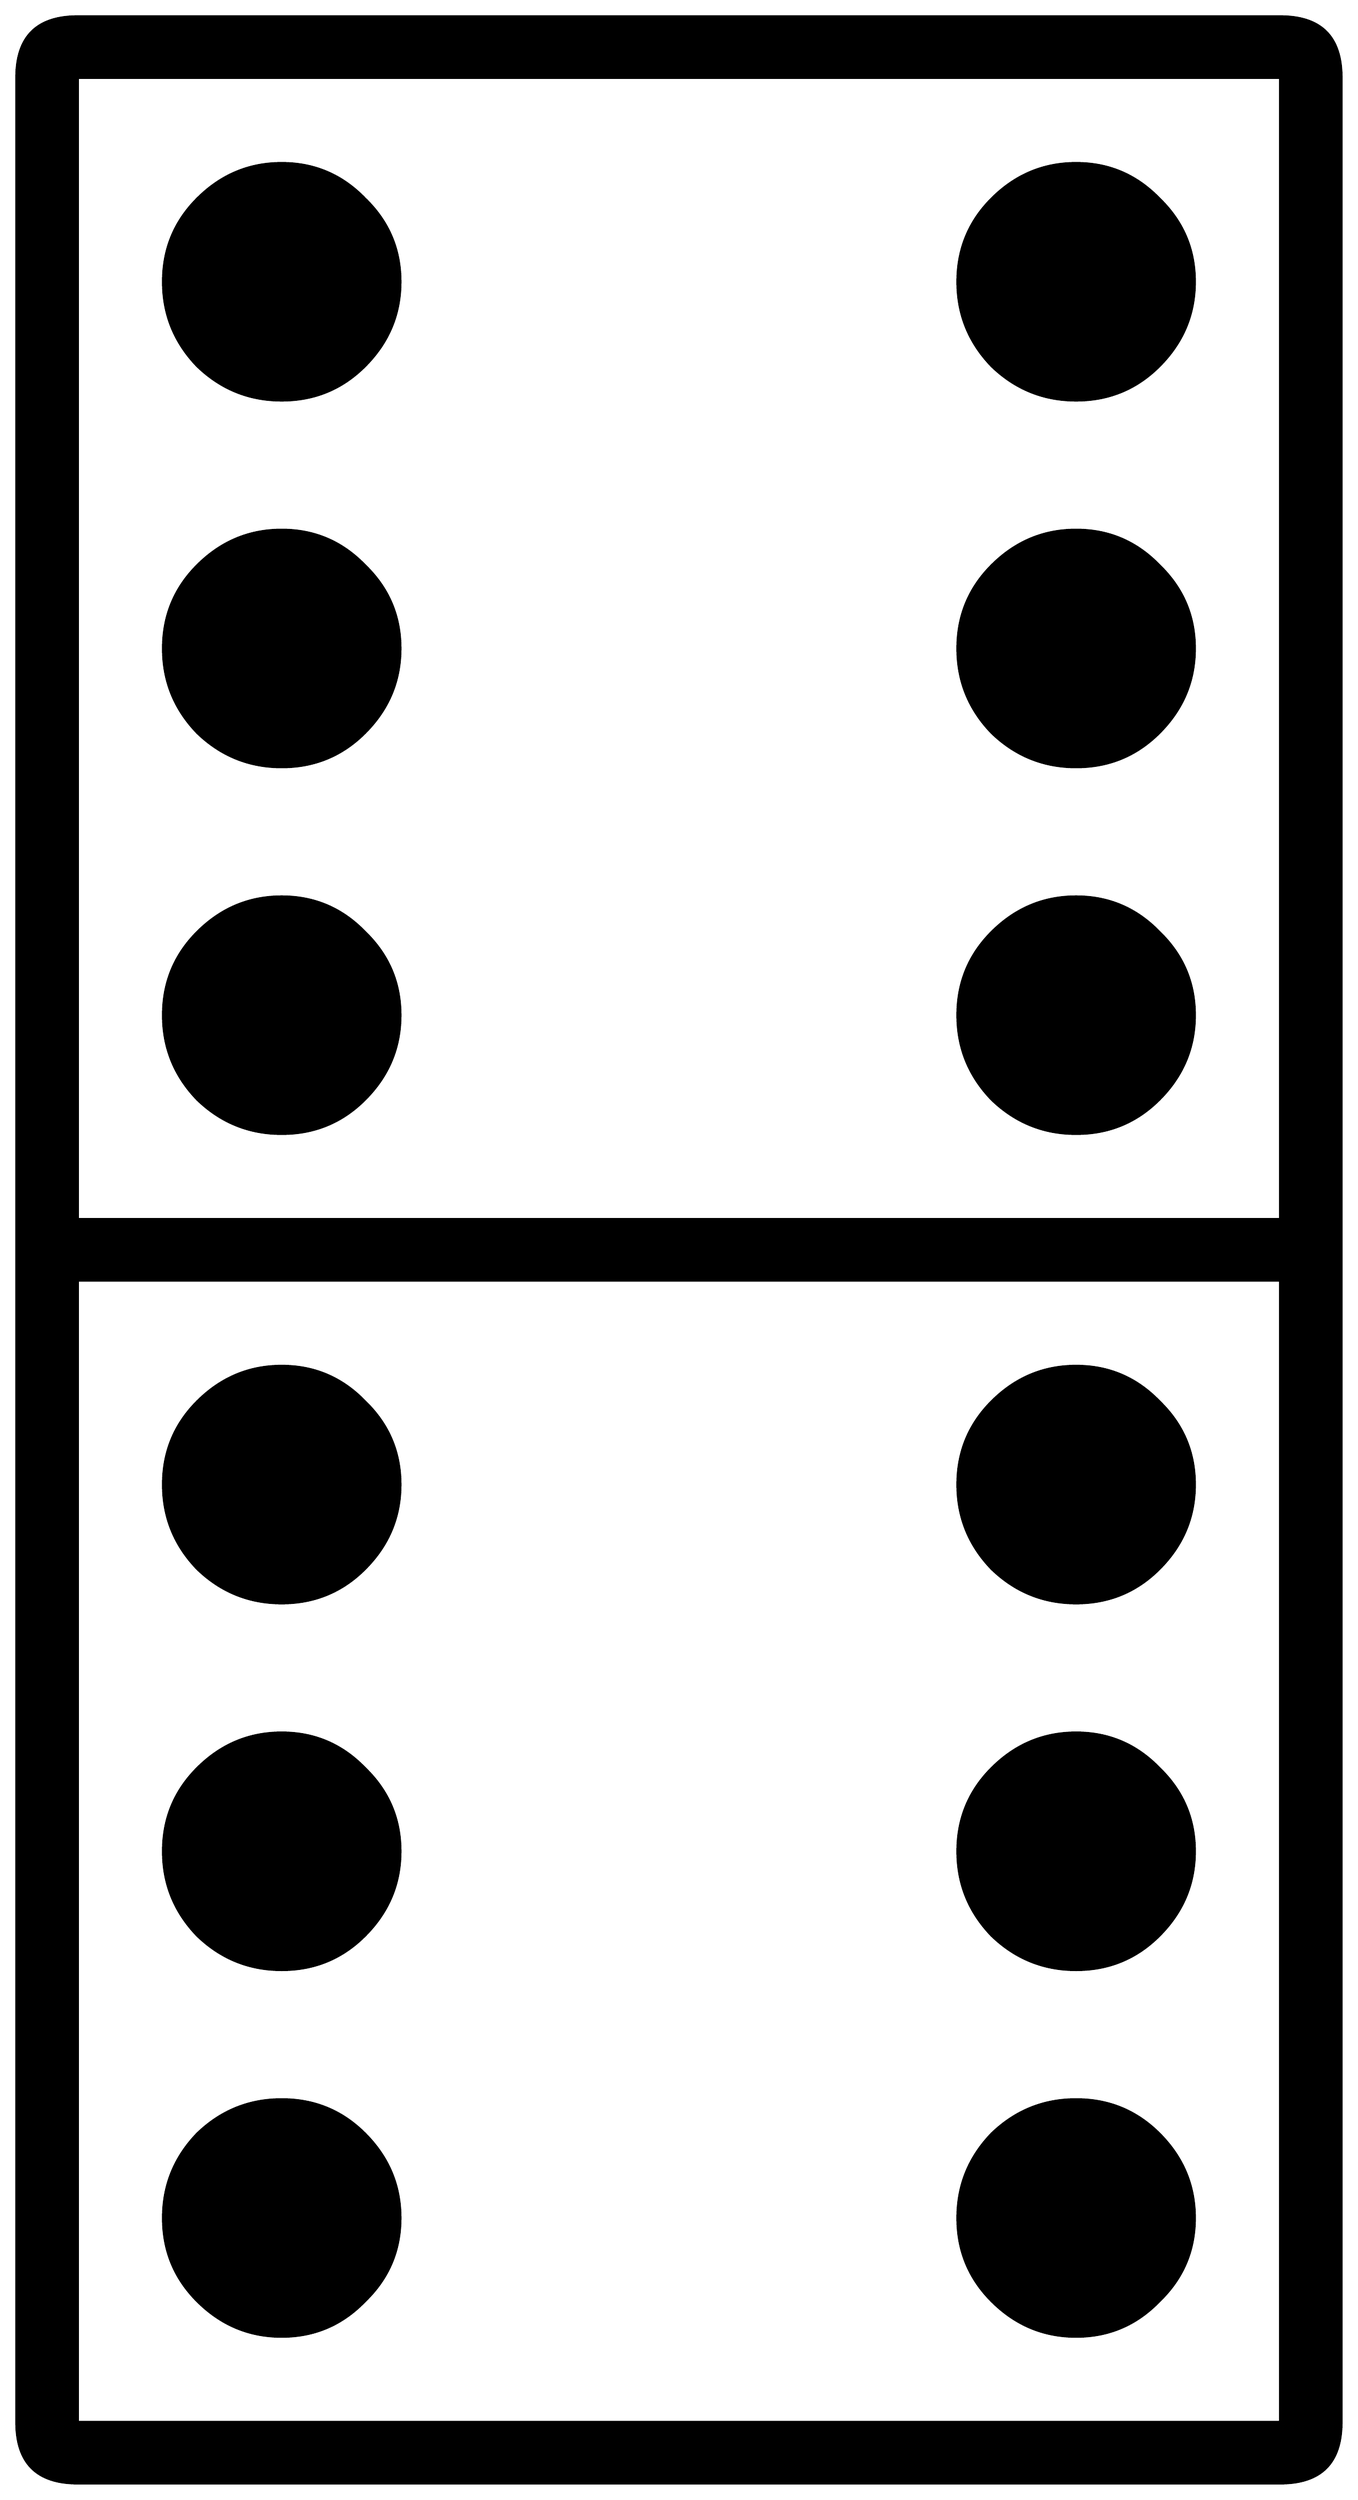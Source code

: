 


\begin{tikzpicture}[y=0.80pt, x=0.80pt, yscale=-1.0, xscale=1.0, inner sep=0pt, outer sep=0pt]
\begin{scope}[shift={(100.0,1706.0)},nonzero rule]
  \path[draw=.,fill=.,line width=1.600pt] (1099.0,377.0) .. controls
    (1099.0,410.333) and (1082.333,427.0) .. (1049.0,427.0) --
    (65.0,427.0) .. controls (31.667,427.0) and (15.0,410.333) ..
    (15.0,377.0) -- (15.0,-1541.0) .. controls (15.0,-1574.333)
    and (31.667,-1591.0) .. (65.0,-1591.0) -- (1049.0,-1591.0) ..
    controls (1082.333,-1591.0) and (1099.0,-1574.333) ..
    (1099.0,-1541.0) -- (1099.0,377.0) -- cycle(1049.0,-607.0)
    -- (1049.0,-1541.0) -- (65.0,-1541.0) -- (65.0,-607.0) --
    (1049.0,-607.0) -- cycle(1049.0,377.0) -- (1049.0,-557.0) --
    (65.0,-557.0) -- (65.0,377.0) -- (1049.0,377.0) --
    cycle(979.0,-1374.0) .. controls (979.0,-1347.333) and
    (969.333,-1324.333) .. (950.0,-1305.0) .. controls
    (931.333,-1286.333) and (908.667,-1277.0) .. (882.0,-1277.0) ..
    controls (855.333,-1277.0) and (832.333,-1286.333) ..
    (813.0,-1305.0) .. controls (794.333,-1324.333) and
    (785.0,-1347.333) .. (785.0,-1374.0) .. controls
    (785.0,-1400.667) and (794.333,-1423.333) .. (813.0,-1442.0) ..
    controls (832.333,-1461.333) and (855.333,-1471.0) ..
    (882.0,-1471.0) .. controls (908.667,-1471.0) and
    (931.333,-1461.333) .. (950.0,-1442.0) .. controls
    (969.333,-1423.333) and (979.0,-1400.667) .. (979.0,-1374.0) --
    cycle(979.0,-1074.0) .. controls (979.0,-1047.333) and
    (969.333,-1024.333) .. (950.0,-1005.0) .. controls
    (931.333,-986.333) and (908.667,-977.0) .. (882.0,-977.0) ..
    controls (855.333,-977.0) and (832.333,-986.333) ..
    (813.0,-1005.0) .. controls (794.333,-1024.333) and
    (785.0,-1047.333) .. (785.0,-1074.0) .. controls
    (785.0,-1100.667) and (794.333,-1123.333) .. (813.0,-1142.0) ..
    controls (832.333,-1161.333) and (855.333,-1171.0) ..
    (882.0,-1171.0) .. controls (908.667,-1171.0) and
    (931.333,-1161.333) .. (950.0,-1142.0) .. controls
    (969.333,-1123.333) and (979.0,-1100.667) .. (979.0,-1074.0) --
    cycle(979.0,-774.0) .. controls (979.0,-747.333) and
    (969.333,-724.333) .. (950.0,-705.0) .. controls (931.333,-686.333)
    and (908.667,-677.0) .. (882.0,-677.0) .. controls
    (855.333,-677.0) and (832.333,-686.333) .. (813.0,-705.0) ..
    controls (794.333,-724.333) and (785.0,-747.333) .. (785.0,-774.0)
    .. controls (785.0,-800.667) and (794.333,-823.333) ..
    (813.0,-842.0) .. controls (832.333,-861.333) and (855.333,-871.0)
    .. (882.0,-871.0) .. controls (908.667,-871.0) and
    (931.333,-861.333) .. (950.0,-842.0) .. controls (969.333,-823.333)
    and (979.0,-800.667) .. (979.0,-774.0) -- cycle(329.0,-1374.0)
    .. controls (329.0,-1347.333) and (319.333,-1324.333) ..
    (300.0,-1305.0) .. controls (281.333,-1286.333) and
    (258.667,-1277.0) .. (232.0,-1277.0) .. controls
    (205.333,-1277.0) and (182.333,-1286.333) .. (163.0,-1305.0) ..
    controls (144.333,-1324.333) and (135.0,-1347.333) ..
    (135.0,-1374.0) .. controls (135.0,-1400.667) and
    (144.333,-1423.333) .. (163.0,-1442.0) .. controls
    (182.333,-1461.333) and (205.333,-1471.0) .. (232.0,-1471.0) ..
    controls (258.667,-1471.0) and (281.333,-1461.333) ..
    (300.0,-1442.0) .. controls (319.333,-1423.333) and
    (329.0,-1400.667) .. (329.0,-1374.0) -- cycle(329.0,-1074.0)
    .. controls (329.0,-1047.333) and (319.333,-1024.333) ..
    (300.0,-1005.0) .. controls (281.333,-986.333) and
    (258.667,-977.0) .. (232.0,-977.0) .. controls (205.333,-977.0)
    and (182.333,-986.333) .. (163.0,-1005.0) .. controls
    (144.333,-1024.333) and (135.0,-1047.333) .. (135.0,-1074.0) ..
    controls (135.0,-1100.667) and (144.333,-1123.333) ..
    (163.0,-1142.0) .. controls (182.333,-1161.333) and
    (205.333,-1171.0) .. (232.0,-1171.0) .. controls
    (258.667,-1171.0) and (281.333,-1161.333) .. (300.0,-1142.0) ..
    controls (319.333,-1123.333) and (329.0,-1100.667) ..
    (329.0,-1074.0) -- cycle(979.0,-390.0) .. controls
    (979.0,-363.333) and (969.333,-340.333) .. (950.0,-321.0) ..
    controls (931.333,-302.333) and (908.667,-293.0) .. (882.0,-293.0)
    .. controls (855.333,-293.0) and (832.333,-302.333) ..
    (813.0,-321.0) .. controls (794.333,-340.333) and (785.0,-363.333)
    .. (785.0,-390.0) .. controls (785.0,-416.667) and
    (794.333,-439.333) .. (813.0,-458.0) .. controls (832.333,-477.333)
    and (855.333,-487.0) .. (882.0,-487.0) .. controls
    (908.667,-487.0) and (931.333,-477.333) .. (950.0,-458.0) ..
    controls (969.333,-439.333) and (979.0,-416.667) .. (979.0,-390.0)
    -- cycle(329.0,-774.0) .. controls (329.0,-747.333) and
    (319.333,-724.333) .. (300.0,-705.0) .. controls (281.333,-686.333)
    and (258.667,-677.0) .. (232.0,-677.0) .. controls
    (205.333,-677.0) and (182.333,-686.333) .. (163.0,-705.0) ..
    controls (144.333,-724.333) and (135.0,-747.333) .. (135.0,-774.0)
    .. controls (135.0,-800.667) and (144.333,-823.333) ..
    (163.0,-842.0) .. controls (182.333,-861.333) and (205.333,-871.0)
    .. (232.0,-871.0) .. controls (258.667,-871.0) and
    (281.333,-861.333) .. (300.0,-842.0) .. controls (319.333,-823.333)
    and (329.0,-800.667) .. (329.0,-774.0) -- cycle(979.0,-90.0)
    .. controls (979.0,-63.333) and (969.333,-40.333) .. (950.0,-21.0)
    .. controls (931.333,-2.333) and (908.667,7.0) .. (882.0,7.0) ..
    controls (855.333,7.0) and (832.333,-2.333) .. (813.0,-21.0) ..
    controls (794.333,-40.333) and (785.0,-63.333) .. (785.0,-90.0) ..
    controls (785.0,-116.667) and (794.333,-139.333) .. (813.0,-158.0)
    .. controls (832.333,-177.333) and (855.333,-187.0) ..
    (882.0,-187.0) .. controls (908.667,-187.0) and (931.333,-177.333)
    .. (950.0,-158.0) .. controls (969.333,-139.333) and
    (979.0,-116.667) .. (979.0,-90.0) -- cycle(979.0,210.0) ..
    controls (979.0,236.667) and (969.333,259.333) .. (950.0,278.0) ..
    controls (931.333,297.333) and (908.667,307.0) .. (882.0,307.0) ..
    controls (855.333,307.0) and (832.333,297.333) .. (813.0,278.0) ..
    controls (794.333,259.333) and (785.0,236.667) .. (785.0,210.0) ..
    controls (785.0,183.333) and (794.333,160.333) .. (813.0,141.0) ..
    controls (832.333,122.333) and (855.333,113.0) .. (882.0,113.0) ..
    controls (908.667,113.0) and (931.333,122.333) .. (950.0,141.0) ..
    controls (969.333,160.333) and (979.0,183.333) .. (979.0,210.0) --
    cycle(329.0,-390.0) .. controls (329.0,-363.333) and
    (319.333,-340.333) .. (300.0,-321.0) .. controls (281.333,-302.333)
    and (258.667,-293.0) .. (232.0,-293.0) .. controls
    (205.333,-293.0) and (182.333,-302.333) .. (163.0,-321.0) ..
    controls (144.333,-340.333) and (135.0,-363.333) .. (135.0,-390.0)
    .. controls (135.0,-416.667) and (144.333,-439.333) ..
    (163.0,-458.0) .. controls (182.333,-477.333) and (205.333,-487.0)
    .. (232.0,-487.0) .. controls (258.667,-487.0) and
    (281.333,-477.333) .. (300.0,-458.0) .. controls (319.333,-439.333)
    and (329.0,-416.667) .. (329.0,-390.0) -- cycle(329.0,-90.0)
    .. controls (329.0,-63.333) and (319.333,-40.333) .. (300.0,-21.0)
    .. controls (281.333,-2.333) and (258.667,7.0) .. (232.0,7.0) ..
    controls (205.333,7.0) and (182.333,-2.333) .. (163.0,-21.0) ..
    controls (144.333,-40.333) and (135.0,-63.333) .. (135.0,-90.0) ..
    controls (135.0,-116.667) and (144.333,-139.333) .. (163.0,-158.0)
    .. controls (182.333,-177.333) and (205.333,-187.0) ..
    (232.0,-187.0) .. controls (258.667,-187.0) and (281.333,-177.333)
    .. (300.0,-158.0) .. controls (319.333,-139.333) and
    (329.0,-116.667) .. (329.0,-90.0) -- cycle(329.0,210.0) ..
    controls (329.0,236.667) and (319.333,259.333) .. (300.0,278.0) ..
    controls (281.333,297.333) and (258.667,307.0) .. (232.0,307.0) ..
    controls (205.333,307.0) and (182.333,297.333) .. (163.0,278.0) ..
    controls (144.333,259.333) and (135.0,236.667) .. (135.0,210.0) ..
    controls (135.0,183.333) and (144.333,160.333) .. (163.0,141.0) ..
    controls (182.333,122.333) and (205.333,113.0) .. (232.0,113.0) ..
    controls (258.667,113.0) and (281.333,122.333) .. (300.0,141.0) ..
    controls (319.333,160.333) and (329.0,183.333) .. (329.0,210.0) --
    cycle;
\end{scope}

\end{tikzpicture}


